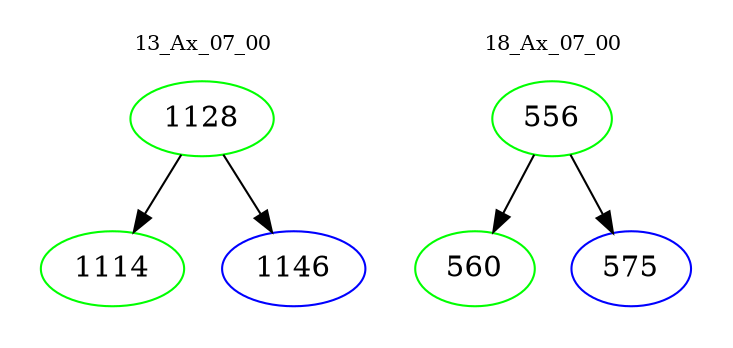 digraph{
subgraph cluster_0 {
color = white
label = "13_Ax_07_00";
fontsize=10;
T0_1128 [label="1128", color="green"]
T0_1128 -> T0_1114 [color="black"]
T0_1114 [label="1114", color="green"]
T0_1128 -> T0_1146 [color="black"]
T0_1146 [label="1146", color="blue"]
}
subgraph cluster_1 {
color = white
label = "18_Ax_07_00";
fontsize=10;
T1_556 [label="556", color="green"]
T1_556 -> T1_560 [color="black"]
T1_560 [label="560", color="green"]
T1_556 -> T1_575 [color="black"]
T1_575 [label="575", color="blue"]
}
}
